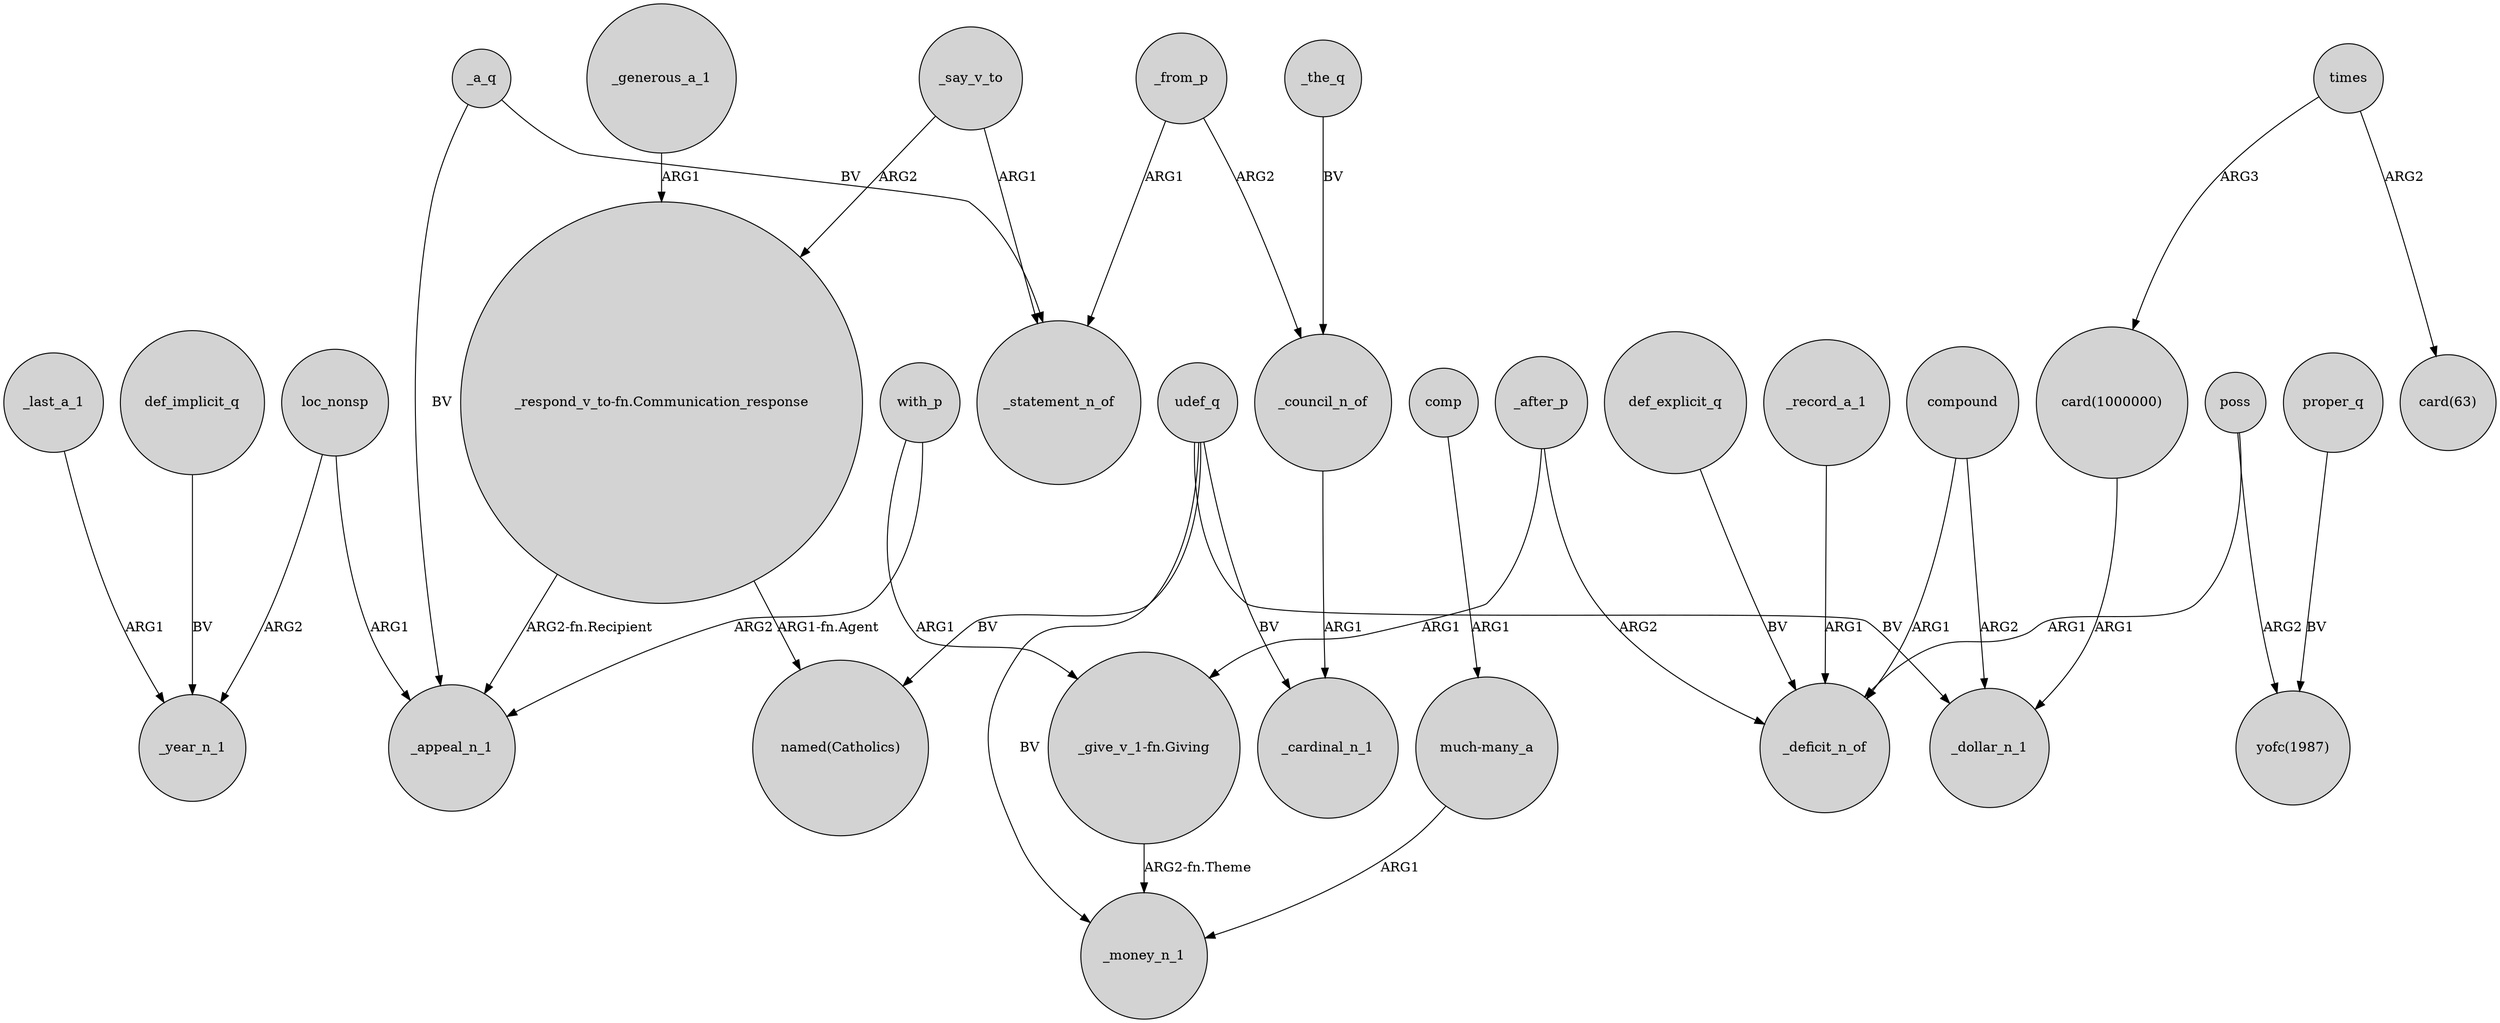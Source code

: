 digraph {
	node [shape=circle style=filled]
	"_respond_v_to-fn.Communication_response" -> _appeal_n_1 [label="ARG2-fn.Recipient"]
	udef_q -> _cardinal_n_1 [label=BV]
	udef_q -> _money_n_1 [label=BV]
	"card(1000000)" -> _dollar_n_1 [label=ARG1]
	def_implicit_q -> _year_n_1 [label=BV]
	def_explicit_q -> _deficit_n_of [label=BV]
	_after_p -> _deficit_n_of [label=ARG2]
	_from_p -> _council_n_of [label=ARG2]
	_record_a_1 -> _deficit_n_of [label=ARG1]
	loc_nonsp -> _appeal_n_1 [label=ARG1]
	_a_q -> _statement_n_of [label=BV]
	times -> "card(63)" [label=ARG2]
	"_give_v_1-fn.Giving" -> _money_n_1 [label="ARG2-fn.Theme"]
	udef_q -> "named(Catholics)" [label=BV]
	poss -> _deficit_n_of [label=ARG1]
	"much-many_a" -> _money_n_1 [label=ARG1]
	_from_p -> _statement_n_of [label=ARG1]
	comp -> "much-many_a" [label=ARG1]
	with_p -> "_give_v_1-fn.Giving" [label=ARG1]
	times -> "card(1000000)" [label=ARG3]
	with_p -> _appeal_n_1 [label=ARG2]
	compound -> _deficit_n_of [label=ARG1]
	loc_nonsp -> _year_n_1 [label=ARG2]
	_after_p -> "_give_v_1-fn.Giving" [label=ARG1]
	poss -> "yofc(1987)" [label=ARG2]
	_last_a_1 -> _year_n_1 [label=ARG1]
	_the_q -> _council_n_of [label=BV]
	proper_q -> "yofc(1987)" [label=BV]
	_generous_a_1 -> "_respond_v_to-fn.Communication_response" [label=ARG1]
	_council_n_of -> _cardinal_n_1 [label=ARG1]
	_say_v_to -> _statement_n_of [label=ARG1]
	compound -> _dollar_n_1 [label=ARG2]
	_say_v_to -> "_respond_v_to-fn.Communication_response" [label=ARG2]
	_a_q -> _appeal_n_1 [label=BV]
	udef_q -> _dollar_n_1 [label=BV]
	"_respond_v_to-fn.Communication_response" -> "named(Catholics)" [label="ARG1-fn.Agent"]
}

